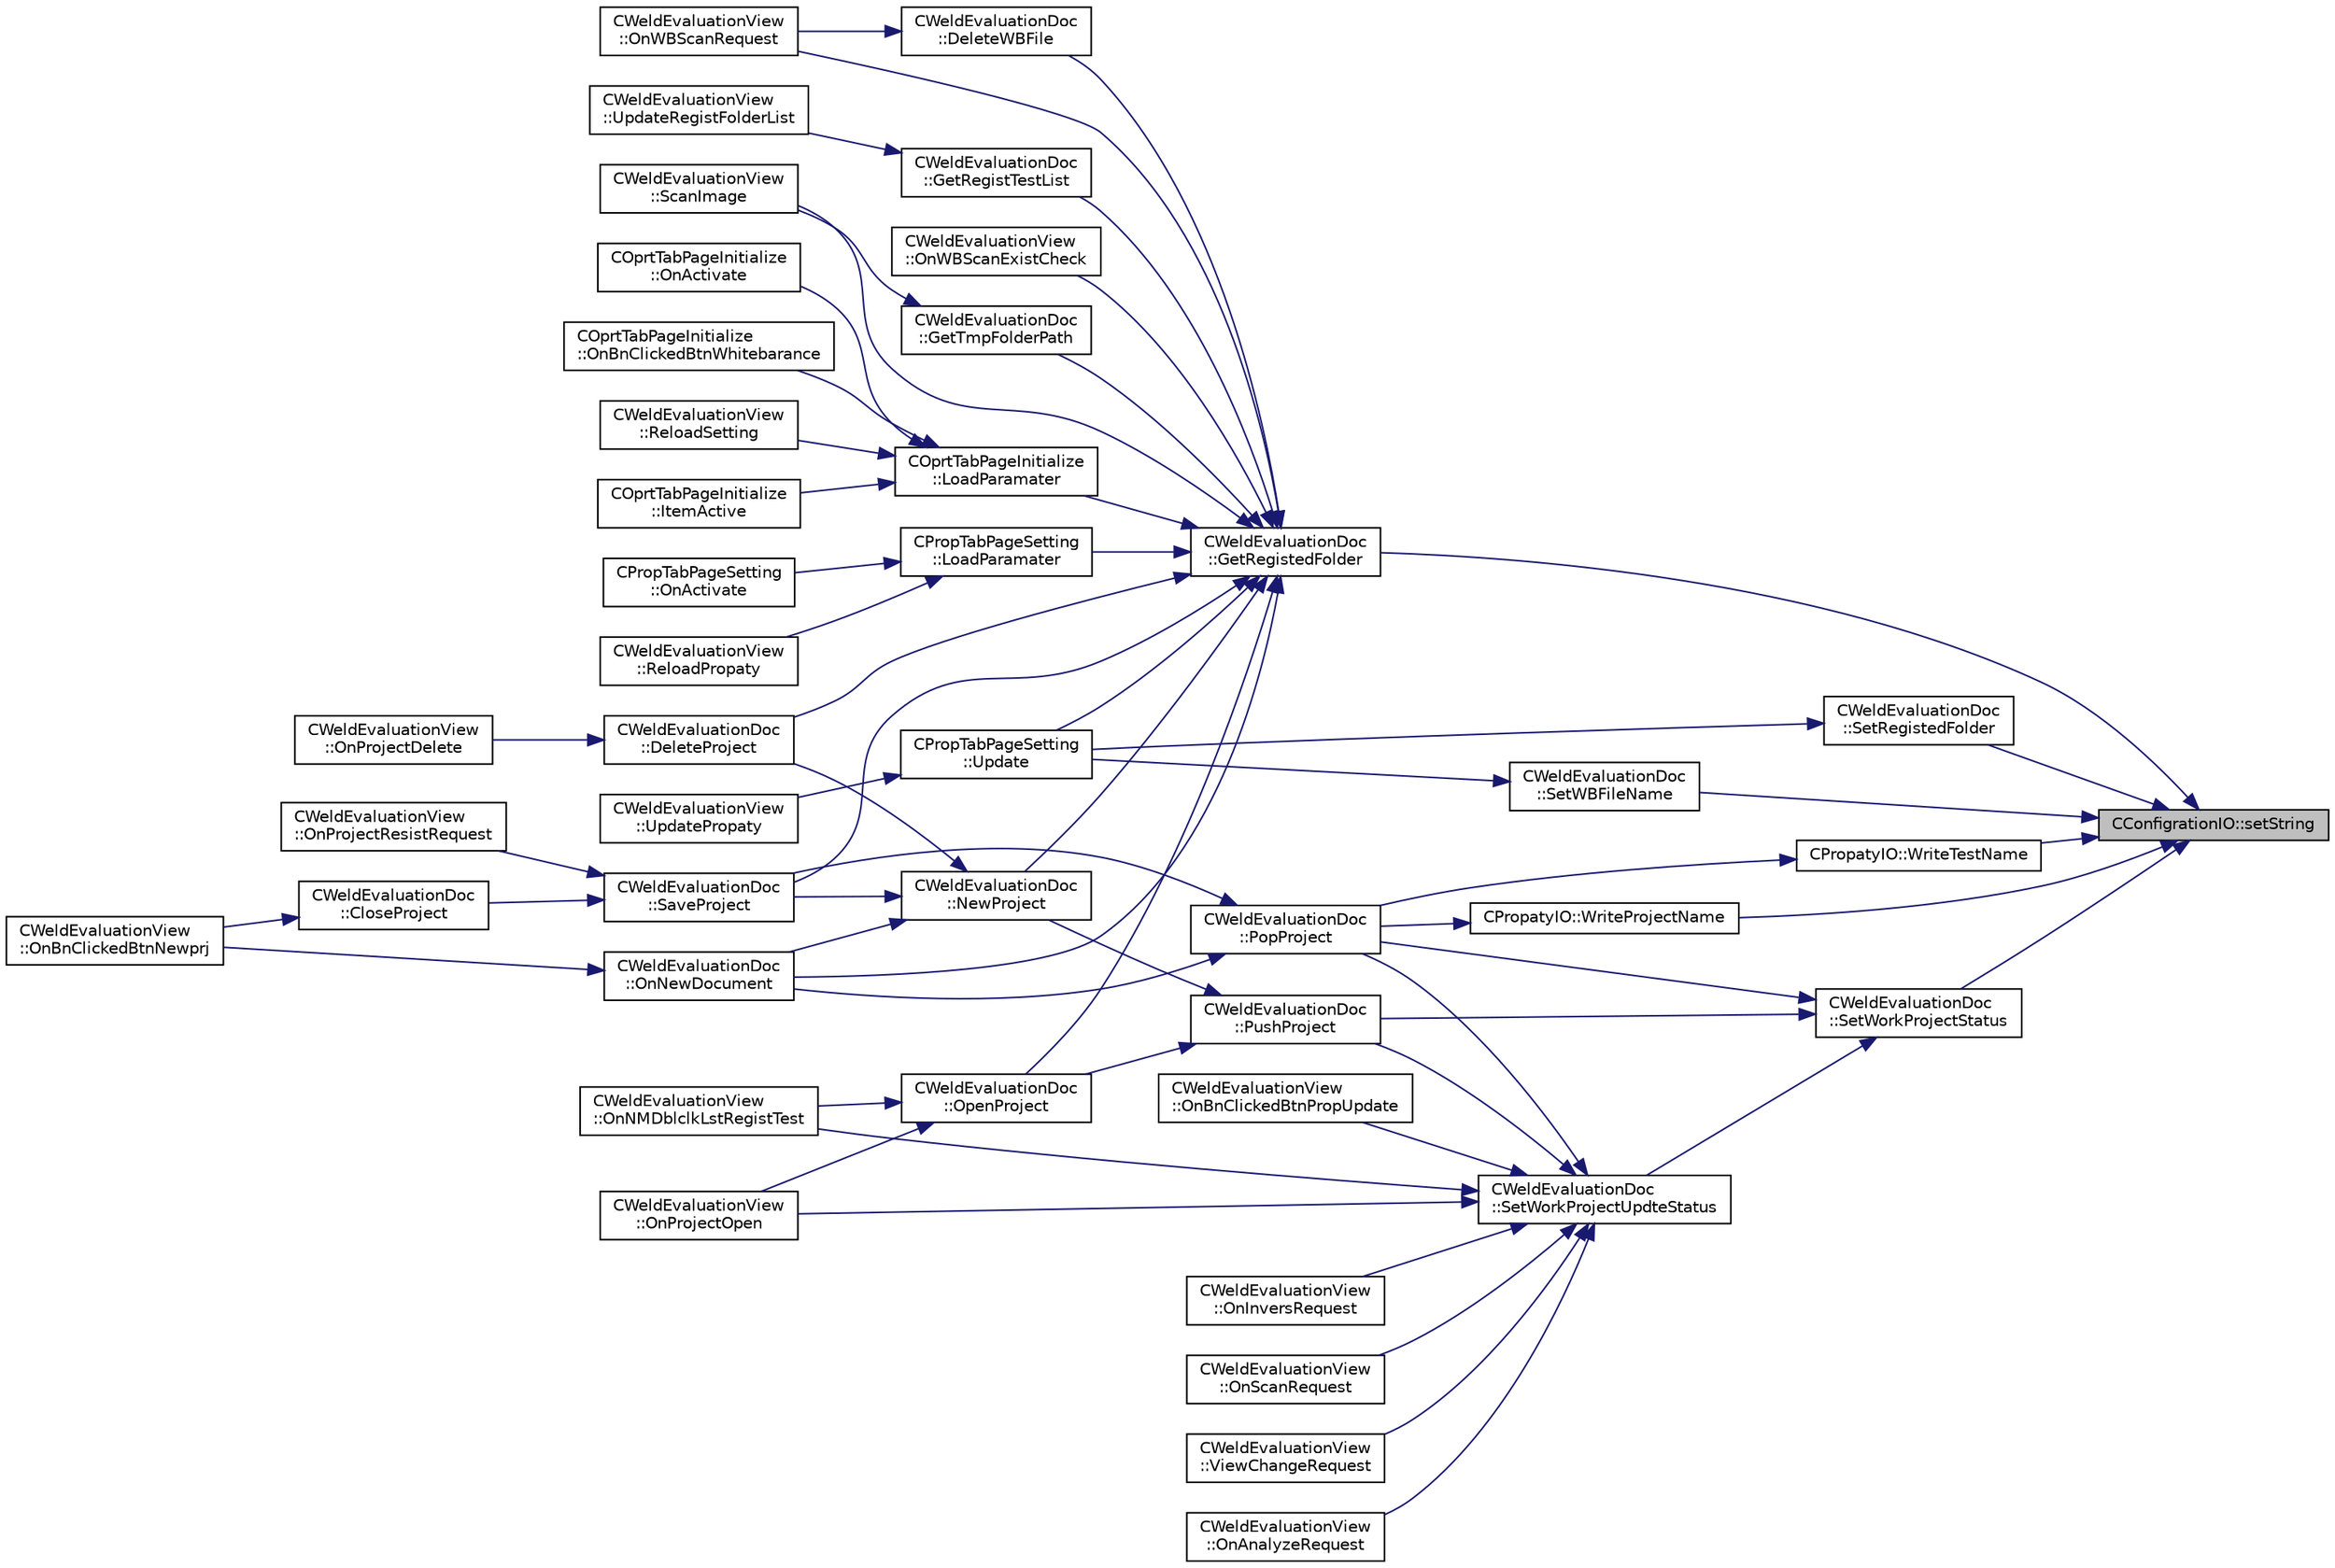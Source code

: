 digraph "CConfigrationIO::setString"
{
 // LATEX_PDF_SIZE
  edge [fontname="Helvetica",fontsize="10",labelfontname="Helvetica",labelfontsize="10"];
  node [fontname="Helvetica",fontsize="10",shape=record];
  rankdir="RL";
  Node1 [label="CConfigrationIO::setString",height=0.2,width=0.4,color="black", fillcolor="grey75", style="filled", fontcolor="black",tooltip="指定セクションのキーに文字列を設定"];
  Node1 -> Node2 [dir="back",color="midnightblue",fontsize="10",style="solid",fontname="Helvetica"];
  Node2 [label="CWeldEvaluationDoc\l::GetRegistedFolder",height=0.2,width=0.4,color="black", fillcolor="white", style="filled",URL="$class_c_weld_evaluation_doc.html#ad3746774f32e3fa3fc4ebc4d4510d0ee",tooltip="登録済み試験格納フォルダの取得"];
  Node2 -> Node3 [dir="back",color="midnightblue",fontsize="10",style="solid",fontname="Helvetica"];
  Node3 [label="CWeldEvaluationDoc\l::DeleteProject",height=0.2,width=0.4,color="black", fillcolor="white", style="filled",URL="$class_c_weld_evaluation_doc.html#acceb13e1dba62f59383094194ecf9774",tooltip="プロジェクトの削除"];
  Node3 -> Node4 [dir="back",color="midnightblue",fontsize="10",style="solid",fontname="Helvetica"];
  Node4 [label="CWeldEvaluationView\l::OnProjectDelete",height=0.2,width=0.4,color="black", fillcolor="white", style="filled",URL="$class_c_weld_evaluation_view.html#a1c8f728724d0615945c96bc74bf24e76",tooltip="プロジェクト削除"];
  Node2 -> Node5 [dir="back",color="midnightblue",fontsize="10",style="solid",fontname="Helvetica"];
  Node5 [label="CWeldEvaluationDoc\l::DeleteWBFile",height=0.2,width=0.4,color="black", fillcolor="white", style="filled",URL="$class_c_weld_evaluation_doc.html#a0da31b2f65ebdcc0fa233216ce2b570e",tooltip="ホワイトバランスファイルの削除"];
  Node5 -> Node6 [dir="back",color="midnightblue",fontsize="10",style="solid",fontname="Helvetica"];
  Node6 [label="CWeldEvaluationView\l::OnWBScanRequest",height=0.2,width=0.4,color="black", fillcolor="white", style="filled",URL="$class_c_weld_evaluation_view.html#a2b69faf84702201cc5dbfe3fcd202b32",tooltip="ホワイトバランススキャンの要求"];
  Node2 -> Node7 [dir="back",color="midnightblue",fontsize="10",style="solid",fontname="Helvetica"];
  Node7 [label="CWeldEvaluationDoc\l::GetRegistTestList",height=0.2,width=0.4,color="black", fillcolor="white", style="filled",URL="$class_c_weld_evaluation_doc.html#a4b4d97dc8543d294f654097e4a7d74e2",tooltip="登録済み検査の取得"];
  Node7 -> Node8 [dir="back",color="midnightblue",fontsize="10",style="solid",fontname="Helvetica"];
  Node8 [label="CWeldEvaluationView\l::UpdateRegistFolderList",height=0.2,width=0.4,color="black", fillcolor="white", style="filled",URL="$class_c_weld_evaluation_view.html#a20abe7b7184bdf47f0e0f3cdfa7dfe92",tooltip="登録済み検査リストの更新"];
  Node2 -> Node9 [dir="back",color="midnightblue",fontsize="10",style="solid",fontname="Helvetica"];
  Node9 [label="CWeldEvaluationDoc\l::GetTmpFolderPath",height=0.2,width=0.4,color="black", fillcolor="white", style="filled",URL="$class_c_weld_evaluation_doc.html#a490621d98c4eefbef7f4b666363a4baf",tooltip="添付フォルダへのパス取得"];
  Node9 -> Node10 [dir="back",color="midnightblue",fontsize="10",style="solid",fontname="Helvetica"];
  Node10 [label="CWeldEvaluationView\l::ScanImage",height=0.2,width=0.4,color="black", fillcolor="white", style="filled",URL="$class_c_weld_evaluation_view.html#af36ee74161f90ac2fe30337a0fe1fb9d",tooltip="スキャンの実施"];
  Node2 -> Node11 [dir="back",color="midnightblue",fontsize="10",style="solid",fontname="Helvetica"];
  Node11 [label="COprtTabPageInitialize\l::LoadParamater",height=0.2,width=0.4,color="black", fillcolor="white", style="filled",URL="$class_c_oprt_tab_page_initialize.html#a39a52da491a71f8afec8c1366284227a",tooltip="パラメータの読み込み"];
  Node11 -> Node12 [dir="back",color="midnightblue",fontsize="10",style="solid",fontname="Helvetica"];
  Node12 [label="COprtTabPageInitialize\l::ItemActive",height=0.2,width=0.4,color="black", fillcolor="white", style="filled",URL="$class_c_oprt_tab_page_initialize.html#ad26437c34391f67b3546182071900642",tooltip="アイテムのアクティブ/ディアクティブ化"];
  Node11 -> Node13 [dir="back",color="midnightblue",fontsize="10",style="solid",fontname="Helvetica"];
  Node13 [label="COprtTabPageInitialize\l::OnActivate",height=0.2,width=0.4,color="black", fillcolor="white", style="filled",URL="$class_c_oprt_tab_page_initialize.html#a51b47e6f52aacb9733fdc52ac320f573",tooltip="アクティブ時処理"];
  Node11 -> Node14 [dir="back",color="midnightblue",fontsize="10",style="solid",fontname="Helvetica"];
  Node14 [label="COprtTabPageInitialize\l::OnBnClickedBtnWhitebarance",height=0.2,width=0.4,color="black", fillcolor="white", style="filled",URL="$class_c_oprt_tab_page_initialize.html#ab94bb92896d005e2ea95e3f7fe4f49e8",tooltip="ホワイトバランスボタン押下時処理"];
  Node11 -> Node15 [dir="back",color="midnightblue",fontsize="10",style="solid",fontname="Helvetica"];
  Node15 [label="CWeldEvaluationView\l::ReloadSetting",height=0.2,width=0.4,color="black", fillcolor="white", style="filled",URL="$class_c_weld_evaluation_view.html#ae4f218a4e70e08689a0532384eb86fe5",tooltip="設定ページの再読込"];
  Node2 -> Node16 [dir="back",color="midnightblue",fontsize="10",style="solid",fontname="Helvetica"];
  Node16 [label="CPropTabPageSetting\l::LoadParamater",height=0.2,width=0.4,color="black", fillcolor="white", style="filled",URL="$class_c_prop_tab_page_setting.html#a11a96b76db0c9f575e8f84ad3d3bcf09",tooltip="パラメータの読み込み"];
  Node16 -> Node17 [dir="back",color="midnightblue",fontsize="10",style="solid",fontname="Helvetica"];
  Node17 [label="CPropTabPageSetting\l::OnActivate",height=0.2,width=0.4,color="black", fillcolor="white", style="filled",URL="$class_c_prop_tab_page_setting.html#ad176661bbe7c6d157814d81897d50f7d",tooltip="ウインドアクティブ時処理"];
  Node16 -> Node18 [dir="back",color="midnightblue",fontsize="10",style="solid",fontname="Helvetica"];
  Node18 [label="CWeldEvaluationView\l::ReloadPropaty",height=0.2,width=0.4,color="black", fillcolor="white", style="filled",URL="$class_c_weld_evaluation_view.html#a266807bf8e8a7dd3fd73b2907300607d",tooltip="プロパティページの再読込"];
  Node2 -> Node19 [dir="back",color="midnightblue",fontsize="10",style="solid",fontname="Helvetica"];
  Node19 [label="CWeldEvaluationDoc\l::NewProject",height=0.2,width=0.4,color="black", fillcolor="white", style="filled",URL="$class_c_weld_evaluation_doc.html#a0aec3875f86f89c63daf5161cfded60d",tooltip="新規プロジェクトの構築"];
  Node19 -> Node3 [dir="back",color="midnightblue",fontsize="10",style="solid",fontname="Helvetica"];
  Node19 -> Node20 [dir="back",color="midnightblue",fontsize="10",style="solid",fontname="Helvetica"];
  Node20 [label="CWeldEvaluationDoc\l::OnNewDocument",height=0.2,width=0.4,color="black", fillcolor="white", style="filled",URL="$class_c_weld_evaluation_doc.html#a2e500461803db9361e0e0c86bc549547",tooltip="新規プロジェクト作成"];
  Node20 -> Node21 [dir="back",color="midnightblue",fontsize="10",style="solid",fontname="Helvetica"];
  Node21 [label="CWeldEvaluationView\l::OnBnClickedBtnNewprj",height=0.2,width=0.4,color="black", fillcolor="white", style="filled",URL="$class_c_weld_evaluation_view.html#ae37e8e96f656ee1e5ac50c77258dcd91",tooltip="「新規検査」ボタン押下時処理"];
  Node19 -> Node22 [dir="back",color="midnightblue",fontsize="10",style="solid",fontname="Helvetica"];
  Node22 [label="CWeldEvaluationDoc\l::SaveProject",height=0.2,width=0.4,color="black", fillcolor="white", style="filled",URL="$class_c_weld_evaluation_doc.html#a92d375305f80e0626001ab1b3c8d75a0",tooltip="プロジェクトの保存"];
  Node22 -> Node23 [dir="back",color="midnightblue",fontsize="10",style="solid",fontname="Helvetica"];
  Node23 [label="CWeldEvaluationDoc\l::CloseProject",height=0.2,width=0.4,color="black", fillcolor="white", style="filled",URL="$class_c_weld_evaluation_doc.html#a848f1a59f54ec2dccf6b874e3371c0a8",tooltip="プロジェクトの終了"];
  Node23 -> Node21 [dir="back",color="midnightblue",fontsize="10",style="solid",fontname="Helvetica"];
  Node22 -> Node24 [dir="back",color="midnightblue",fontsize="10",style="solid",fontname="Helvetica"];
  Node24 [label="CWeldEvaluationView\l::OnProjectResistRequest",height=0.2,width=0.4,color="black", fillcolor="white", style="filled",URL="$class_c_weld_evaluation_view.html#ab8be50e0c7eeb845227827a2c0e99342",tooltip="プロジェクトの更新要求"];
  Node2 -> Node20 [dir="back",color="midnightblue",fontsize="10",style="solid",fontname="Helvetica"];
  Node2 -> Node25 [dir="back",color="midnightblue",fontsize="10",style="solid",fontname="Helvetica"];
  Node25 [label="CWeldEvaluationView\l::OnWBScanExistCheck",height=0.2,width=0.4,color="black", fillcolor="white", style="filled",URL="$class_c_weld_evaluation_view.html#a9dcdce885e3876bfca2870cffae3a3d3",tooltip="ホワイトバランススキャンの実施有無判定"];
  Node2 -> Node6 [dir="back",color="midnightblue",fontsize="10",style="solid",fontname="Helvetica"];
  Node2 -> Node26 [dir="back",color="midnightblue",fontsize="10",style="solid",fontname="Helvetica"];
  Node26 [label="CWeldEvaluationDoc\l::OpenProject",height=0.2,width=0.4,color="black", fillcolor="white", style="filled",URL="$class_c_weld_evaluation_doc.html#abd81887407c6ef8abfb6beed49309aab",tooltip="既存プロジェクトのオープン"];
  Node26 -> Node27 [dir="back",color="midnightblue",fontsize="10",style="solid",fontname="Helvetica"];
  Node27 [label="CWeldEvaluationView\l::OnNMDblclkLstRegistTest",height=0.2,width=0.4,color="black", fillcolor="white", style="filled",URL="$class_c_weld_evaluation_view.html#a407de32087c90c2e33915da88a6cc911",tooltip="登録済み検査選択時処理"];
  Node26 -> Node28 [dir="back",color="midnightblue",fontsize="10",style="solid",fontname="Helvetica"];
  Node28 [label="CWeldEvaluationView\l::OnProjectOpen",height=0.2,width=0.4,color="black", fillcolor="white", style="filled",URL="$class_c_weld_evaluation_view.html#a78595107782d434cd4840b1c98585867",tooltip="プロジェクトのオープン"];
  Node2 -> Node22 [dir="back",color="midnightblue",fontsize="10",style="solid",fontname="Helvetica"];
  Node2 -> Node10 [dir="back",color="midnightblue",fontsize="10",style="solid",fontname="Helvetica"];
  Node2 -> Node29 [dir="back",color="midnightblue",fontsize="10",style="solid",fontname="Helvetica"];
  Node29 [label="CPropTabPageSetting\l::Update",height=0.2,width=0.4,color="black", fillcolor="white", style="filled",URL="$class_c_prop_tab_page_setting.html#acefe73a52687d98a8a6e6f01ef270b01",tooltip="更新処理"];
  Node29 -> Node30 [dir="back",color="midnightblue",fontsize="10",style="solid",fontname="Helvetica"];
  Node30 [label="CWeldEvaluationView\l::UpdatePropaty",height=0.2,width=0.4,color="black", fillcolor="white", style="filled",URL="$class_c_weld_evaluation_view.html#a82f4afb7916eedf21101d656e8377367",tooltip="プロパティページの更新"];
  Node1 -> Node31 [dir="back",color="midnightblue",fontsize="10",style="solid",fontname="Helvetica"];
  Node31 [label="CWeldEvaluationDoc\l::SetRegistedFolder",height=0.2,width=0.4,color="black", fillcolor="white", style="filled",URL="$class_c_weld_evaluation_doc.html#a305d7efff0111b0612ca004176bc0280",tooltip="登録済み試験格納フォルダの設定"];
  Node31 -> Node29 [dir="back",color="midnightblue",fontsize="10",style="solid",fontname="Helvetica"];
  Node1 -> Node32 [dir="back",color="midnightblue",fontsize="10",style="solid",fontname="Helvetica"];
  Node32 [label="CWeldEvaluationDoc\l::SetWBFileName",height=0.2,width=0.4,color="black", fillcolor="white", style="filled",URL="$class_c_weld_evaluation_doc.html#ad67e43a275ca5b21835a1b256a1cade9",tooltip="ホワイトバランスファイル名の設定"];
  Node32 -> Node29 [dir="back",color="midnightblue",fontsize="10",style="solid",fontname="Helvetica"];
  Node1 -> Node33 [dir="back",color="midnightblue",fontsize="10",style="solid",fontname="Helvetica"];
  Node33 [label="CWeldEvaluationDoc\l::SetWorkProjectStatus",height=0.2,width=0.4,color="black", fillcolor="white", style="filled",URL="$class_c_weld_evaluation_doc.html#a7e566eb5b56caf422a7b530513bb1f0a",tooltip="プロジェクトステータス設定"];
  Node33 -> Node34 [dir="back",color="midnightblue",fontsize="10",style="solid",fontname="Helvetica"];
  Node34 [label="CWeldEvaluationDoc\l::PopProject",height=0.2,width=0.4,color="black", fillcolor="white", style="filled",URL="$class_c_weld_evaluation_doc.html#ad97fb1fff98c1ec282fed06254c44e4f",tooltip="ワークからプロジェクトへ移動"];
  Node34 -> Node20 [dir="back",color="midnightblue",fontsize="10",style="solid",fontname="Helvetica"];
  Node34 -> Node22 [dir="back",color="midnightblue",fontsize="10",style="solid",fontname="Helvetica"];
  Node33 -> Node35 [dir="back",color="midnightblue",fontsize="10",style="solid",fontname="Helvetica"];
  Node35 [label="CWeldEvaluationDoc\l::PushProject",height=0.2,width=0.4,color="black", fillcolor="white", style="filled",URL="$class_c_weld_evaluation_doc.html#a051b247732fab46470782bf66c3cf332",tooltip="プロジェクトをワークへ移動"];
  Node35 -> Node19 [dir="back",color="midnightblue",fontsize="10",style="solid",fontname="Helvetica"];
  Node35 -> Node26 [dir="back",color="midnightblue",fontsize="10",style="solid",fontname="Helvetica"];
  Node33 -> Node36 [dir="back",color="midnightblue",fontsize="10",style="solid",fontname="Helvetica"];
  Node36 [label="CWeldEvaluationDoc\l::SetWorkProjectUpdteStatus",height=0.2,width=0.4,color="black", fillcolor="white", style="filled",URL="$class_c_weld_evaluation_doc.html#aacd463c0c66894d78faa479f9cf975f8",tooltip="プロジェクトの更新ステータス設定"];
  Node36 -> Node37 [dir="back",color="midnightblue",fontsize="10",style="solid",fontname="Helvetica"];
  Node37 [label="CWeldEvaluationView\l::OnAnalyzeRequest",height=0.2,width=0.4,color="black", fillcolor="white", style="filled",URL="$class_c_weld_evaluation_view.html#a1a9fb7c6caa1412479781ba074a64dc8",tooltip="解析実施要求"];
  Node36 -> Node38 [dir="back",color="midnightblue",fontsize="10",style="solid",fontname="Helvetica"];
  Node38 [label="CWeldEvaluationView\l::OnBnClickedBtnPropUpdate",height=0.2,width=0.4,color="black", fillcolor="white", style="filled",URL="$class_c_weld_evaluation_view.html#abe37d4d745f7fdf7f9bc35880d553c2a",tooltip="プロパティ更新ボタン押下時処理"];
  Node36 -> Node39 [dir="back",color="midnightblue",fontsize="10",style="solid",fontname="Helvetica"];
  Node39 [label="CWeldEvaluationView\l::OnInversRequest",height=0.2,width=0.4,color="black", fillcolor="white", style="filled",URL="$class_c_weld_evaluation_view.html#a64432e2c0e21d161465fb28eb9e71594",tooltip="データ反転の要求"];
  Node36 -> Node27 [dir="back",color="midnightblue",fontsize="10",style="solid",fontname="Helvetica"];
  Node36 -> Node28 [dir="back",color="midnightblue",fontsize="10",style="solid",fontname="Helvetica"];
  Node36 -> Node40 [dir="back",color="midnightblue",fontsize="10",style="solid",fontname="Helvetica"];
  Node40 [label="CWeldEvaluationView\l::OnScanRequest",height=0.2,width=0.4,color="black", fillcolor="white", style="filled",URL="$class_c_weld_evaluation_view.html#a9384bbeab5745f5806acd59d1e1fb84c",tooltip="スキャンの要求"];
  Node36 -> Node34 [dir="back",color="midnightblue",fontsize="10",style="solid",fontname="Helvetica"];
  Node36 -> Node35 [dir="back",color="midnightblue",fontsize="10",style="solid",fontname="Helvetica"];
  Node36 -> Node41 [dir="back",color="midnightblue",fontsize="10",style="solid",fontname="Helvetica"];
  Node41 [label="CWeldEvaluationView\l::ViewChangeRequest",height=0.2,width=0.4,color="black", fillcolor="white", style="filled",URL="$class_c_weld_evaluation_view.html#a50da59446b116e48eb00b4ccc6074cdd",tooltip="表示変更リクエスト"];
  Node1 -> Node42 [dir="back",color="midnightblue",fontsize="10",style="solid",fontname="Helvetica"];
  Node42 [label="CPropatyIO::WriteProjectName",height=0.2,width=0.4,color="black", fillcolor="white", style="filled",URL="$class_c_propaty_i_o.html#a006e31d7e641b99702296a097dea5e07",tooltip="プロジェクト名の保存"];
  Node42 -> Node34 [dir="back",color="midnightblue",fontsize="10",style="solid",fontname="Helvetica"];
  Node1 -> Node43 [dir="back",color="midnightblue",fontsize="10",style="solid",fontname="Helvetica"];
  Node43 [label="CPropatyIO::WriteTestName",height=0.2,width=0.4,color="black", fillcolor="white", style="filled",URL="$class_c_propaty_i_o.html#a9560a2f78df7db71e57e25b4be5b53dd",tooltip="テスト名の保存"];
  Node43 -> Node34 [dir="back",color="midnightblue",fontsize="10",style="solid",fontname="Helvetica"];
}
